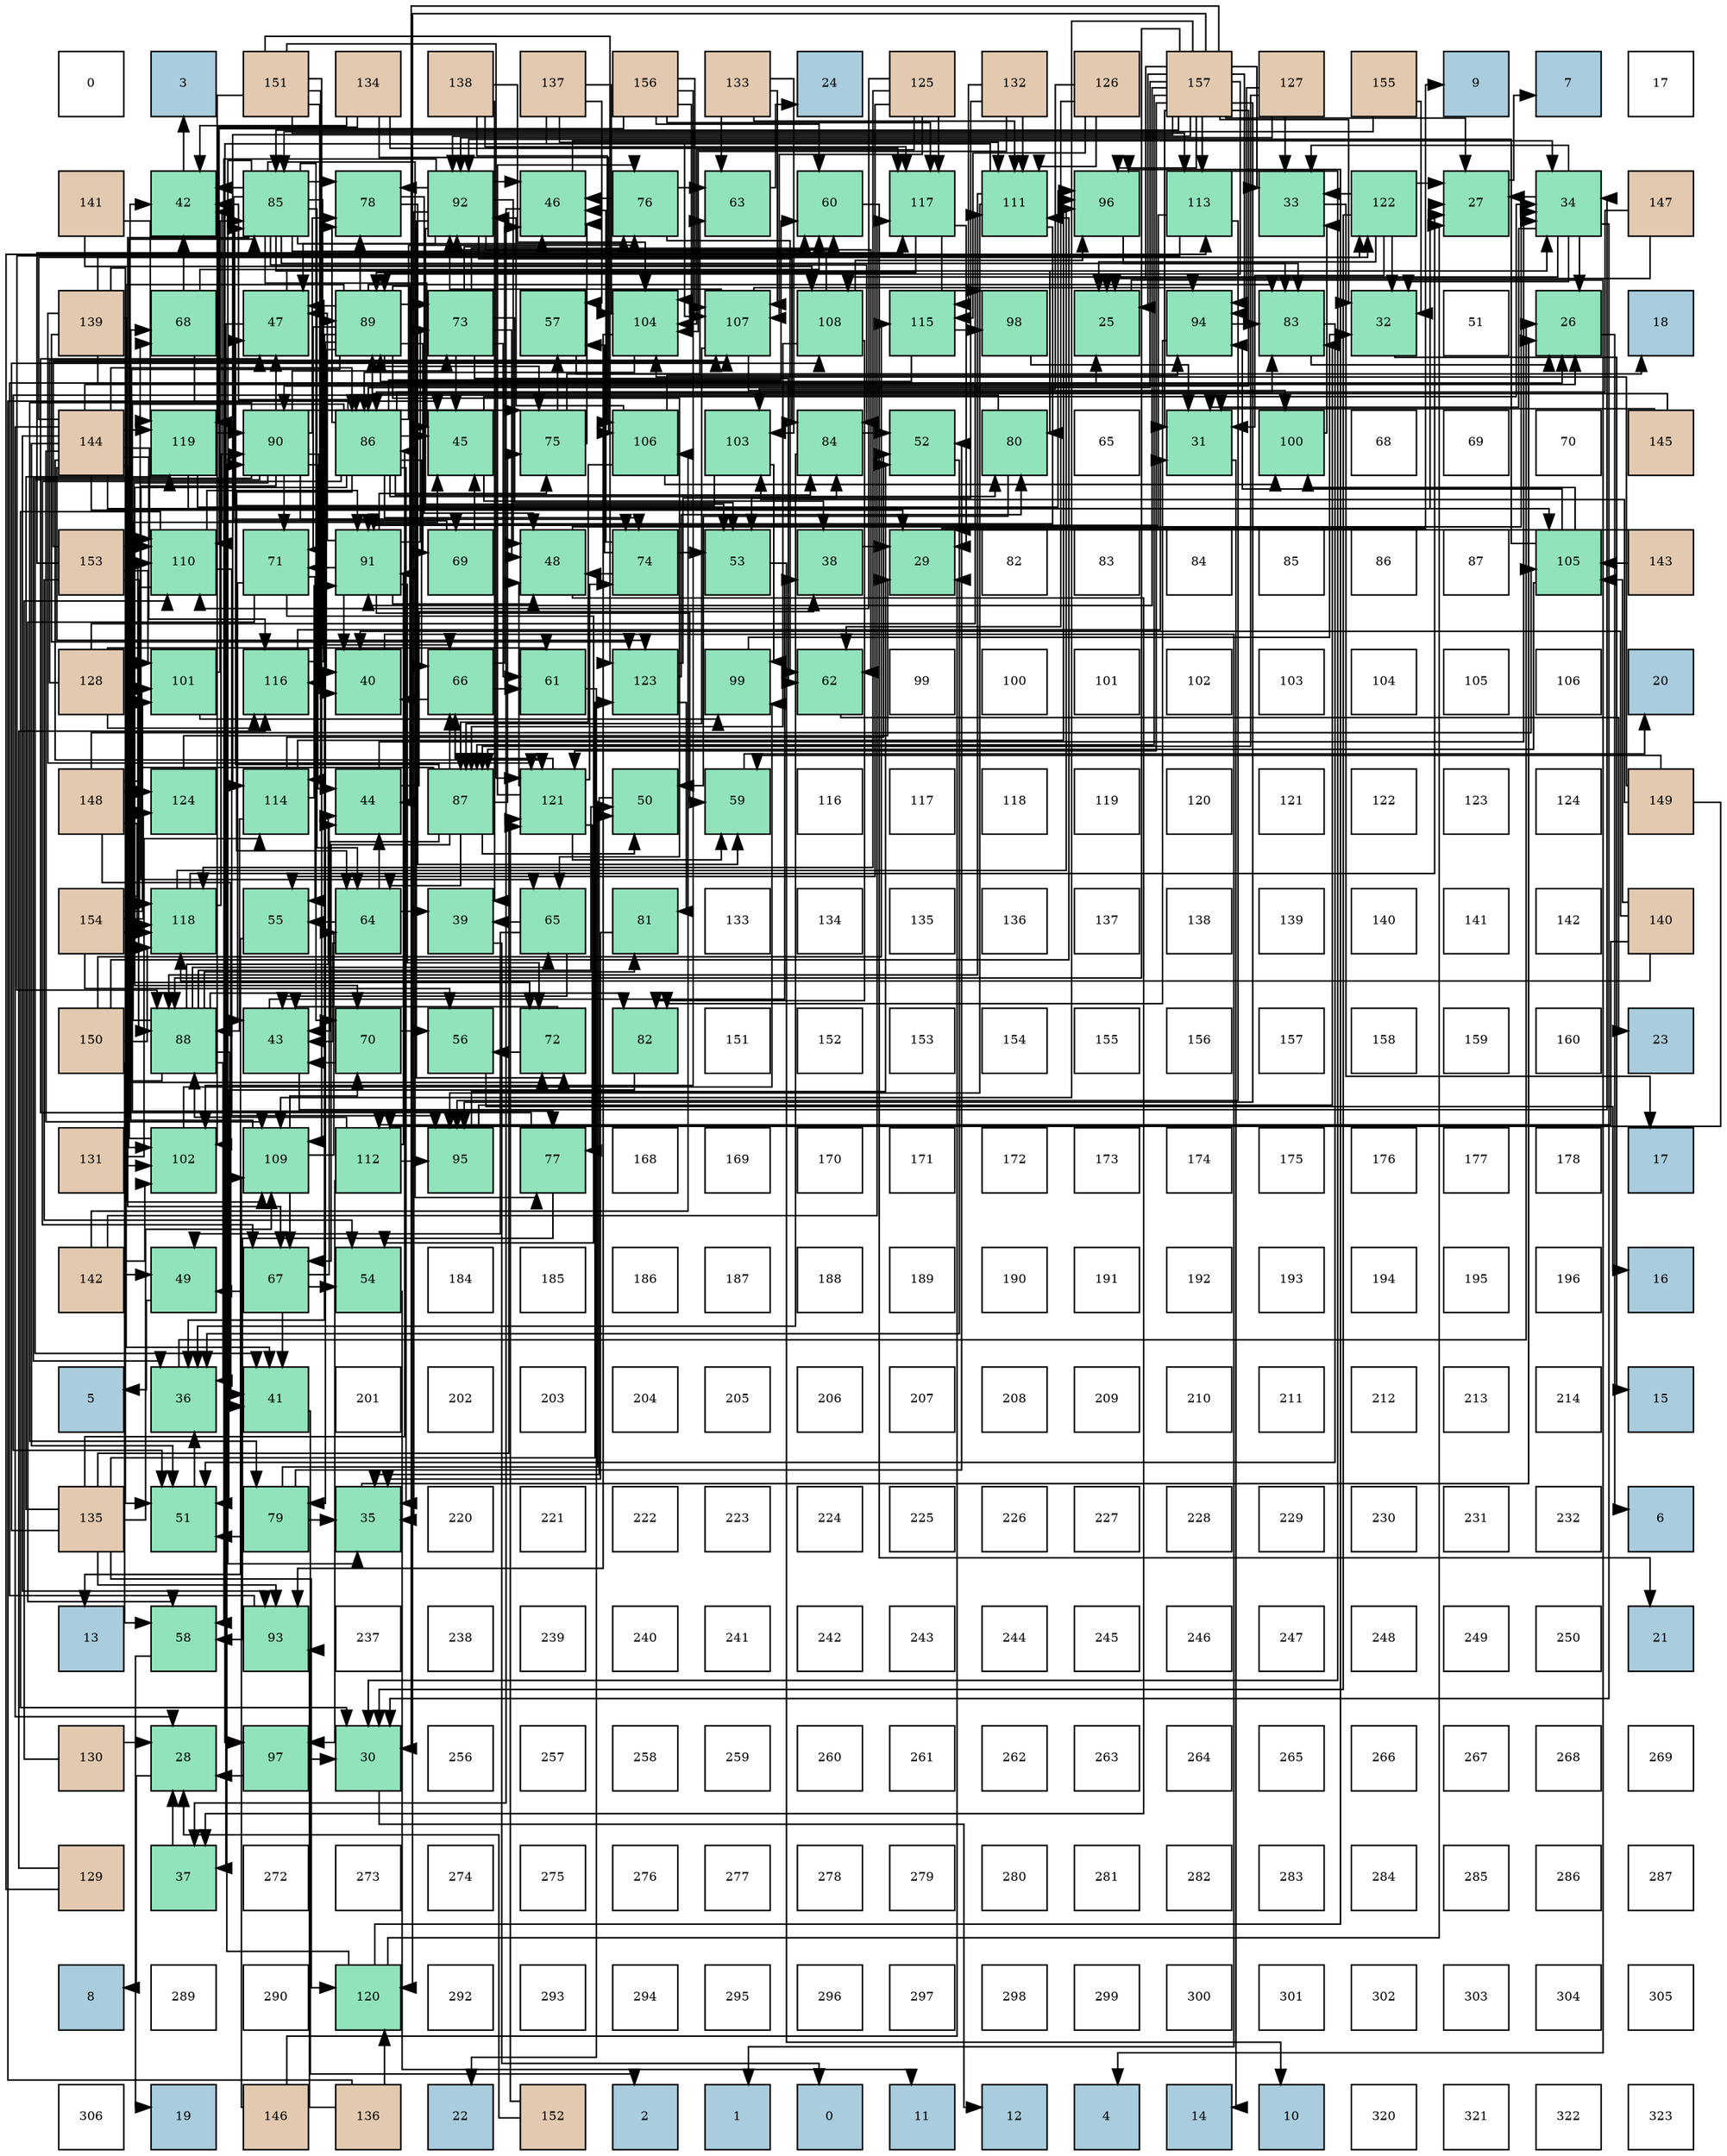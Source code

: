 digraph layout{
 rankdir=TB;
 splines=ortho;
 node [style=filled shape=square fixedsize=true width=0.6];
0[label="0", fontsize=8, fillcolor="#ffffff"];
1[label="3", fontsize=8, fillcolor="#a9ccde"];
2[label="151", fontsize=8, fillcolor="#e3c9af"];
3[label="134", fontsize=8, fillcolor="#e3c9af"];
4[label="138", fontsize=8, fillcolor="#e3c9af"];
5[label="137", fontsize=8, fillcolor="#e3c9af"];
6[label="156", fontsize=8, fillcolor="#e3c9af"];
7[label="133", fontsize=8, fillcolor="#e3c9af"];
8[label="24", fontsize=8, fillcolor="#a9ccde"];
9[label="125", fontsize=8, fillcolor="#e3c9af"];
10[label="132", fontsize=8, fillcolor="#e3c9af"];
11[label="126", fontsize=8, fillcolor="#e3c9af"];
12[label="157", fontsize=8, fillcolor="#e3c9af"];
13[label="127", fontsize=8, fillcolor="#e3c9af"];
14[label="155", fontsize=8, fillcolor="#e3c9af"];
15[label="9", fontsize=8, fillcolor="#a9ccde"];
16[label="7", fontsize=8, fillcolor="#a9ccde"];
17[label="17", fontsize=8, fillcolor="#ffffff"];
18[label="141", fontsize=8, fillcolor="#e3c9af"];
19[label="42", fontsize=8, fillcolor="#91e3bb"];
20[label="85", fontsize=8, fillcolor="#91e3bb"];
21[label="78", fontsize=8, fillcolor="#91e3bb"];
22[label="92", fontsize=8, fillcolor="#91e3bb"];
23[label="46", fontsize=8, fillcolor="#91e3bb"];
24[label="76", fontsize=8, fillcolor="#91e3bb"];
25[label="63", fontsize=8, fillcolor="#91e3bb"];
26[label="60", fontsize=8, fillcolor="#91e3bb"];
27[label="117", fontsize=8, fillcolor="#91e3bb"];
28[label="111", fontsize=8, fillcolor="#91e3bb"];
29[label="96", fontsize=8, fillcolor="#91e3bb"];
30[label="113", fontsize=8, fillcolor="#91e3bb"];
31[label="33", fontsize=8, fillcolor="#91e3bb"];
32[label="122", fontsize=8, fillcolor="#91e3bb"];
33[label="27", fontsize=8, fillcolor="#91e3bb"];
34[label="34", fontsize=8, fillcolor="#91e3bb"];
35[label="147", fontsize=8, fillcolor="#e3c9af"];
36[label="139", fontsize=8, fillcolor="#e3c9af"];
37[label="68", fontsize=8, fillcolor="#91e3bb"];
38[label="47", fontsize=8, fillcolor="#91e3bb"];
39[label="89", fontsize=8, fillcolor="#91e3bb"];
40[label="73", fontsize=8, fillcolor="#91e3bb"];
41[label="57", fontsize=8, fillcolor="#91e3bb"];
42[label="104", fontsize=8, fillcolor="#91e3bb"];
43[label="107", fontsize=8, fillcolor="#91e3bb"];
44[label="108", fontsize=8, fillcolor="#91e3bb"];
45[label="115", fontsize=8, fillcolor="#91e3bb"];
46[label="98", fontsize=8, fillcolor="#91e3bb"];
47[label="25", fontsize=8, fillcolor="#91e3bb"];
48[label="94", fontsize=8, fillcolor="#91e3bb"];
49[label="83", fontsize=8, fillcolor="#91e3bb"];
50[label="32", fontsize=8, fillcolor="#91e3bb"];
51[label="51", fontsize=8, fillcolor="#ffffff"];
52[label="26", fontsize=8, fillcolor="#91e3bb"];
53[label="18", fontsize=8, fillcolor="#a9ccde"];
54[label="144", fontsize=8, fillcolor="#e3c9af"];
55[label="119", fontsize=8, fillcolor="#91e3bb"];
56[label="90", fontsize=8, fillcolor="#91e3bb"];
57[label="86", fontsize=8, fillcolor="#91e3bb"];
58[label="45", fontsize=8, fillcolor="#91e3bb"];
59[label="75", fontsize=8, fillcolor="#91e3bb"];
60[label="106", fontsize=8, fillcolor="#91e3bb"];
61[label="103", fontsize=8, fillcolor="#91e3bb"];
62[label="84", fontsize=8, fillcolor="#91e3bb"];
63[label="52", fontsize=8, fillcolor="#91e3bb"];
64[label="80", fontsize=8, fillcolor="#91e3bb"];
65[label="65", fontsize=8, fillcolor="#ffffff"];
66[label="31", fontsize=8, fillcolor="#91e3bb"];
67[label="100", fontsize=8, fillcolor="#91e3bb"];
68[label="68", fontsize=8, fillcolor="#ffffff"];
69[label="69", fontsize=8, fillcolor="#ffffff"];
70[label="70", fontsize=8, fillcolor="#ffffff"];
71[label="145", fontsize=8, fillcolor="#e3c9af"];
72[label="153", fontsize=8, fillcolor="#e3c9af"];
73[label="110", fontsize=8, fillcolor="#91e3bb"];
74[label="71", fontsize=8, fillcolor="#91e3bb"];
75[label="91", fontsize=8, fillcolor="#91e3bb"];
76[label="69", fontsize=8, fillcolor="#91e3bb"];
77[label="48", fontsize=8, fillcolor="#91e3bb"];
78[label="74", fontsize=8, fillcolor="#91e3bb"];
79[label="53", fontsize=8, fillcolor="#91e3bb"];
80[label="38", fontsize=8, fillcolor="#91e3bb"];
81[label="29", fontsize=8, fillcolor="#91e3bb"];
82[label="82", fontsize=8, fillcolor="#ffffff"];
83[label="83", fontsize=8, fillcolor="#ffffff"];
84[label="84", fontsize=8, fillcolor="#ffffff"];
85[label="85", fontsize=8, fillcolor="#ffffff"];
86[label="86", fontsize=8, fillcolor="#ffffff"];
87[label="87", fontsize=8, fillcolor="#ffffff"];
88[label="105", fontsize=8, fillcolor="#91e3bb"];
89[label="143", fontsize=8, fillcolor="#e3c9af"];
90[label="128", fontsize=8, fillcolor="#e3c9af"];
91[label="101", fontsize=8, fillcolor="#91e3bb"];
92[label="116", fontsize=8, fillcolor="#91e3bb"];
93[label="40", fontsize=8, fillcolor="#91e3bb"];
94[label="66", fontsize=8, fillcolor="#91e3bb"];
95[label="61", fontsize=8, fillcolor="#91e3bb"];
96[label="123", fontsize=8, fillcolor="#91e3bb"];
97[label="99", fontsize=8, fillcolor="#91e3bb"];
98[label="62", fontsize=8, fillcolor="#91e3bb"];
99[label="99", fontsize=8, fillcolor="#ffffff"];
100[label="100", fontsize=8, fillcolor="#ffffff"];
101[label="101", fontsize=8, fillcolor="#ffffff"];
102[label="102", fontsize=8, fillcolor="#ffffff"];
103[label="103", fontsize=8, fillcolor="#ffffff"];
104[label="104", fontsize=8, fillcolor="#ffffff"];
105[label="105", fontsize=8, fillcolor="#ffffff"];
106[label="106", fontsize=8, fillcolor="#ffffff"];
107[label="20", fontsize=8, fillcolor="#a9ccde"];
108[label="148", fontsize=8, fillcolor="#e3c9af"];
109[label="124", fontsize=8, fillcolor="#91e3bb"];
110[label="114", fontsize=8, fillcolor="#91e3bb"];
111[label="44", fontsize=8, fillcolor="#91e3bb"];
112[label="87", fontsize=8, fillcolor="#91e3bb"];
113[label="121", fontsize=8, fillcolor="#91e3bb"];
114[label="50", fontsize=8, fillcolor="#91e3bb"];
115[label="59", fontsize=8, fillcolor="#91e3bb"];
116[label="116", fontsize=8, fillcolor="#ffffff"];
117[label="117", fontsize=8, fillcolor="#ffffff"];
118[label="118", fontsize=8, fillcolor="#ffffff"];
119[label="119", fontsize=8, fillcolor="#ffffff"];
120[label="120", fontsize=8, fillcolor="#ffffff"];
121[label="121", fontsize=8, fillcolor="#ffffff"];
122[label="122", fontsize=8, fillcolor="#ffffff"];
123[label="123", fontsize=8, fillcolor="#ffffff"];
124[label="124", fontsize=8, fillcolor="#ffffff"];
125[label="149", fontsize=8, fillcolor="#e3c9af"];
126[label="154", fontsize=8, fillcolor="#e3c9af"];
127[label="118", fontsize=8, fillcolor="#91e3bb"];
128[label="55", fontsize=8, fillcolor="#91e3bb"];
129[label="64", fontsize=8, fillcolor="#91e3bb"];
130[label="39", fontsize=8, fillcolor="#91e3bb"];
131[label="65", fontsize=8, fillcolor="#91e3bb"];
132[label="81", fontsize=8, fillcolor="#91e3bb"];
133[label="133", fontsize=8, fillcolor="#ffffff"];
134[label="134", fontsize=8, fillcolor="#ffffff"];
135[label="135", fontsize=8, fillcolor="#ffffff"];
136[label="136", fontsize=8, fillcolor="#ffffff"];
137[label="137", fontsize=8, fillcolor="#ffffff"];
138[label="138", fontsize=8, fillcolor="#ffffff"];
139[label="139", fontsize=8, fillcolor="#ffffff"];
140[label="140", fontsize=8, fillcolor="#ffffff"];
141[label="141", fontsize=8, fillcolor="#ffffff"];
142[label="142", fontsize=8, fillcolor="#ffffff"];
143[label="140", fontsize=8, fillcolor="#e3c9af"];
144[label="150", fontsize=8, fillcolor="#e3c9af"];
145[label="88", fontsize=8, fillcolor="#91e3bb"];
146[label="43", fontsize=8, fillcolor="#91e3bb"];
147[label="70", fontsize=8, fillcolor="#91e3bb"];
148[label="56", fontsize=8, fillcolor="#91e3bb"];
149[label="72", fontsize=8, fillcolor="#91e3bb"];
150[label="82", fontsize=8, fillcolor="#91e3bb"];
151[label="151", fontsize=8, fillcolor="#ffffff"];
152[label="152", fontsize=8, fillcolor="#ffffff"];
153[label="153", fontsize=8, fillcolor="#ffffff"];
154[label="154", fontsize=8, fillcolor="#ffffff"];
155[label="155", fontsize=8, fillcolor="#ffffff"];
156[label="156", fontsize=8, fillcolor="#ffffff"];
157[label="157", fontsize=8, fillcolor="#ffffff"];
158[label="158", fontsize=8, fillcolor="#ffffff"];
159[label="159", fontsize=8, fillcolor="#ffffff"];
160[label="160", fontsize=8, fillcolor="#ffffff"];
161[label="23", fontsize=8, fillcolor="#a9ccde"];
162[label="131", fontsize=8, fillcolor="#e3c9af"];
163[label="102", fontsize=8, fillcolor="#91e3bb"];
164[label="109", fontsize=8, fillcolor="#91e3bb"];
165[label="112", fontsize=8, fillcolor="#91e3bb"];
166[label="95", fontsize=8, fillcolor="#91e3bb"];
167[label="77", fontsize=8, fillcolor="#91e3bb"];
168[label="168", fontsize=8, fillcolor="#ffffff"];
169[label="169", fontsize=8, fillcolor="#ffffff"];
170[label="170", fontsize=8, fillcolor="#ffffff"];
171[label="171", fontsize=8, fillcolor="#ffffff"];
172[label="172", fontsize=8, fillcolor="#ffffff"];
173[label="173", fontsize=8, fillcolor="#ffffff"];
174[label="174", fontsize=8, fillcolor="#ffffff"];
175[label="175", fontsize=8, fillcolor="#ffffff"];
176[label="176", fontsize=8, fillcolor="#ffffff"];
177[label="177", fontsize=8, fillcolor="#ffffff"];
178[label="178", fontsize=8, fillcolor="#ffffff"];
179[label="17", fontsize=8, fillcolor="#a9ccde"];
180[label="142", fontsize=8, fillcolor="#e3c9af"];
181[label="49", fontsize=8, fillcolor="#91e3bb"];
182[label="67", fontsize=8, fillcolor="#91e3bb"];
183[label="54", fontsize=8, fillcolor="#91e3bb"];
184[label="184", fontsize=8, fillcolor="#ffffff"];
185[label="185", fontsize=8, fillcolor="#ffffff"];
186[label="186", fontsize=8, fillcolor="#ffffff"];
187[label="187", fontsize=8, fillcolor="#ffffff"];
188[label="188", fontsize=8, fillcolor="#ffffff"];
189[label="189", fontsize=8, fillcolor="#ffffff"];
190[label="190", fontsize=8, fillcolor="#ffffff"];
191[label="191", fontsize=8, fillcolor="#ffffff"];
192[label="192", fontsize=8, fillcolor="#ffffff"];
193[label="193", fontsize=8, fillcolor="#ffffff"];
194[label="194", fontsize=8, fillcolor="#ffffff"];
195[label="195", fontsize=8, fillcolor="#ffffff"];
196[label="196", fontsize=8, fillcolor="#ffffff"];
197[label="16", fontsize=8, fillcolor="#a9ccde"];
198[label="5", fontsize=8, fillcolor="#a9ccde"];
199[label="36", fontsize=8, fillcolor="#91e3bb"];
200[label="41", fontsize=8, fillcolor="#91e3bb"];
201[label="201", fontsize=8, fillcolor="#ffffff"];
202[label="202", fontsize=8, fillcolor="#ffffff"];
203[label="203", fontsize=8, fillcolor="#ffffff"];
204[label="204", fontsize=8, fillcolor="#ffffff"];
205[label="205", fontsize=8, fillcolor="#ffffff"];
206[label="206", fontsize=8, fillcolor="#ffffff"];
207[label="207", fontsize=8, fillcolor="#ffffff"];
208[label="208", fontsize=8, fillcolor="#ffffff"];
209[label="209", fontsize=8, fillcolor="#ffffff"];
210[label="210", fontsize=8, fillcolor="#ffffff"];
211[label="211", fontsize=8, fillcolor="#ffffff"];
212[label="212", fontsize=8, fillcolor="#ffffff"];
213[label="213", fontsize=8, fillcolor="#ffffff"];
214[label="214", fontsize=8, fillcolor="#ffffff"];
215[label="15", fontsize=8, fillcolor="#a9ccde"];
216[label="135", fontsize=8, fillcolor="#e3c9af"];
217[label="51", fontsize=8, fillcolor="#91e3bb"];
218[label="79", fontsize=8, fillcolor="#91e3bb"];
219[label="35", fontsize=8, fillcolor="#91e3bb"];
220[label="220", fontsize=8, fillcolor="#ffffff"];
221[label="221", fontsize=8, fillcolor="#ffffff"];
222[label="222", fontsize=8, fillcolor="#ffffff"];
223[label="223", fontsize=8, fillcolor="#ffffff"];
224[label="224", fontsize=8, fillcolor="#ffffff"];
225[label="225", fontsize=8, fillcolor="#ffffff"];
226[label="226", fontsize=8, fillcolor="#ffffff"];
227[label="227", fontsize=8, fillcolor="#ffffff"];
228[label="228", fontsize=8, fillcolor="#ffffff"];
229[label="229", fontsize=8, fillcolor="#ffffff"];
230[label="230", fontsize=8, fillcolor="#ffffff"];
231[label="231", fontsize=8, fillcolor="#ffffff"];
232[label="232", fontsize=8, fillcolor="#ffffff"];
233[label="6", fontsize=8, fillcolor="#a9ccde"];
234[label="13", fontsize=8, fillcolor="#a9ccde"];
235[label="58", fontsize=8, fillcolor="#91e3bb"];
236[label="93", fontsize=8, fillcolor="#91e3bb"];
237[label="237", fontsize=8, fillcolor="#ffffff"];
238[label="238", fontsize=8, fillcolor="#ffffff"];
239[label="239", fontsize=8, fillcolor="#ffffff"];
240[label="240", fontsize=8, fillcolor="#ffffff"];
241[label="241", fontsize=8, fillcolor="#ffffff"];
242[label="242", fontsize=8, fillcolor="#ffffff"];
243[label="243", fontsize=8, fillcolor="#ffffff"];
244[label="244", fontsize=8, fillcolor="#ffffff"];
245[label="245", fontsize=8, fillcolor="#ffffff"];
246[label="246", fontsize=8, fillcolor="#ffffff"];
247[label="247", fontsize=8, fillcolor="#ffffff"];
248[label="248", fontsize=8, fillcolor="#ffffff"];
249[label="249", fontsize=8, fillcolor="#ffffff"];
250[label="250", fontsize=8, fillcolor="#ffffff"];
251[label="21", fontsize=8, fillcolor="#a9ccde"];
252[label="130", fontsize=8, fillcolor="#e3c9af"];
253[label="28", fontsize=8, fillcolor="#91e3bb"];
254[label="97", fontsize=8, fillcolor="#91e3bb"];
255[label="30", fontsize=8, fillcolor="#91e3bb"];
256[label="256", fontsize=8, fillcolor="#ffffff"];
257[label="257", fontsize=8, fillcolor="#ffffff"];
258[label="258", fontsize=8, fillcolor="#ffffff"];
259[label="259", fontsize=8, fillcolor="#ffffff"];
260[label="260", fontsize=8, fillcolor="#ffffff"];
261[label="261", fontsize=8, fillcolor="#ffffff"];
262[label="262", fontsize=8, fillcolor="#ffffff"];
263[label="263", fontsize=8, fillcolor="#ffffff"];
264[label="264", fontsize=8, fillcolor="#ffffff"];
265[label="265", fontsize=8, fillcolor="#ffffff"];
266[label="266", fontsize=8, fillcolor="#ffffff"];
267[label="267", fontsize=8, fillcolor="#ffffff"];
268[label="268", fontsize=8, fillcolor="#ffffff"];
269[label="269", fontsize=8, fillcolor="#ffffff"];
270[label="129", fontsize=8, fillcolor="#e3c9af"];
271[label="37", fontsize=8, fillcolor="#91e3bb"];
272[label="272", fontsize=8, fillcolor="#ffffff"];
273[label="273", fontsize=8, fillcolor="#ffffff"];
274[label="274", fontsize=8, fillcolor="#ffffff"];
275[label="275", fontsize=8, fillcolor="#ffffff"];
276[label="276", fontsize=8, fillcolor="#ffffff"];
277[label="277", fontsize=8, fillcolor="#ffffff"];
278[label="278", fontsize=8, fillcolor="#ffffff"];
279[label="279", fontsize=8, fillcolor="#ffffff"];
280[label="280", fontsize=8, fillcolor="#ffffff"];
281[label="281", fontsize=8, fillcolor="#ffffff"];
282[label="282", fontsize=8, fillcolor="#ffffff"];
283[label="283", fontsize=8, fillcolor="#ffffff"];
284[label="284", fontsize=8, fillcolor="#ffffff"];
285[label="285", fontsize=8, fillcolor="#ffffff"];
286[label="286", fontsize=8, fillcolor="#ffffff"];
287[label="287", fontsize=8, fillcolor="#ffffff"];
288[label="8", fontsize=8, fillcolor="#a9ccde"];
289[label="289", fontsize=8, fillcolor="#ffffff"];
290[label="290", fontsize=8, fillcolor="#ffffff"];
291[label="120", fontsize=8, fillcolor="#91e3bb"];
292[label="292", fontsize=8, fillcolor="#ffffff"];
293[label="293", fontsize=8, fillcolor="#ffffff"];
294[label="294", fontsize=8, fillcolor="#ffffff"];
295[label="295", fontsize=8, fillcolor="#ffffff"];
296[label="296", fontsize=8, fillcolor="#ffffff"];
297[label="297", fontsize=8, fillcolor="#ffffff"];
298[label="298", fontsize=8, fillcolor="#ffffff"];
299[label="299", fontsize=8, fillcolor="#ffffff"];
300[label="300", fontsize=8, fillcolor="#ffffff"];
301[label="301", fontsize=8, fillcolor="#ffffff"];
302[label="302", fontsize=8, fillcolor="#ffffff"];
303[label="303", fontsize=8, fillcolor="#ffffff"];
304[label="304", fontsize=8, fillcolor="#ffffff"];
305[label="305", fontsize=8, fillcolor="#ffffff"];
306[label="306", fontsize=8, fillcolor="#ffffff"];
307[label="19", fontsize=8, fillcolor="#a9ccde"];
308[label="146", fontsize=8, fillcolor="#e3c9af"];
309[label="136", fontsize=8, fillcolor="#e3c9af"];
310[label="22", fontsize=8, fillcolor="#a9ccde"];
311[label="152", fontsize=8, fillcolor="#e3c9af"];
312[label="2", fontsize=8, fillcolor="#a9ccde"];
313[label="1", fontsize=8, fillcolor="#a9ccde"];
314[label="0", fontsize=8, fillcolor="#a9ccde"];
315[label="11", fontsize=8, fillcolor="#a9ccde"];
316[label="12", fontsize=8, fillcolor="#a9ccde"];
317[label="4", fontsize=8, fillcolor="#a9ccde"];
318[label="14", fontsize=8, fillcolor="#a9ccde"];
319[label="10", fontsize=8, fillcolor="#a9ccde"];
320[label="320", fontsize=8, fillcolor="#ffffff"];
321[label="321", fontsize=8, fillcolor="#ffffff"];
322[label="322", fontsize=8, fillcolor="#ffffff"];
323[label="323", fontsize=8, fillcolor="#ffffff"];
edge [constraint=false, style=vis];47 -> 317;
52 -> 233;
33 -> 16;
253 -> 288;
81 -> 15;
255 -> 316;
66 -> 318;
50 -> 215;
31 -> 179;
34 -> 47;
34 -> 52;
34 -> 33;
34 -> 255;
34 -> 66;
34 -> 50;
34 -> 31;
219 -> 52;
199 -> 52;
271 -> 253;
80 -> 81;
130 -> 314;
93 -> 313;
200 -> 312;
19 -> 1;
146 -> 34;
146 -> 80;
111 -> 34;
111 -> 80;
58 -> 34;
58 -> 80;
23 -> 34;
23 -> 271;
38 -> 34;
38 -> 271;
77 -> 34;
77 -> 271;
181 -> 198;
114 -> 219;
217 -> 199;
63 -> 199;
79 -> 319;
183 -> 315;
128 -> 234;
148 -> 197;
41 -> 53;
235 -> 307;
115 -> 107;
26 -> 251;
95 -> 310;
98 -> 161;
25 -> 8;
129 -> 130;
129 -> 146;
129 -> 111;
129 -> 128;
131 -> 130;
131 -> 146;
131 -> 181;
94 -> 93;
94 -> 23;
94 -> 95;
182 -> 200;
182 -> 111;
182 -> 181;
182 -> 183;
37 -> 19;
37 -> 58;
37 -> 26;
76 -> 19;
76 -> 58;
147 -> 146;
147 -> 148;
74 -> 146;
74 -> 183;
74 -> 128;
74 -> 235;
149 -> 146;
149 -> 148;
40 -> 58;
40 -> 23;
40 -> 77;
40 -> 79;
40 -> 26;
40 -> 95;
40 -> 98;
78 -> 23;
78 -> 77;
78 -> 79;
78 -> 41;
59 -> 23;
59 -> 41;
59 -> 25;
24 -> 23;
24 -> 98;
24 -> 25;
167 -> 38;
167 -> 235;
21 -> 77;
21 -> 115;
218 -> 219;
218 -> 114;
218 -> 217;
218 -> 63;
64 -> 114;
64 -> 217;
132 -> 219;
150 -> 217;
49 -> 52;
49 -> 217;
62 -> 199;
62 -> 63;
20 -> 219;
20 -> 19;
20 -> 58;
20 -> 26;
20 -> 129;
20 -> 94;
20 -> 182;
20 -> 147;
20 -> 78;
20 -> 24;
20 -> 167;
20 -> 21;
20 -> 64;
20 -> 49;
20 -> 62;
57 -> 219;
57 -> 19;
57 -> 58;
57 -> 26;
57 -> 129;
57 -> 94;
57 -> 182;
57 -> 147;
57 -> 78;
57 -> 24;
57 -> 167;
57 -> 21;
57 -> 64;
57 -> 49;
57 -> 62;
112 -> 146;
112 -> 38;
112 -> 114;
112 -> 129;
112 -> 94;
112 -> 182;
112 -> 37;
112 -> 59;
145 -> 199;
145 -> 200;
145 -> 19;
145 -> 111;
145 -> 58;
145 -> 114;
145 -> 131;
145 -> 132;
145 -> 150;
39 -> 199;
39 -> 93;
39 -> 200;
39 -> 111;
39 -> 38;
39 -> 131;
39 -> 76;
39 -> 74;
39 -> 149;
39 -> 40;
39 -> 59;
39 -> 21;
39 -> 218;
39 -> 49;
56 -> 199;
56 -> 93;
56 -> 200;
56 -> 111;
56 -> 38;
56 -> 131;
56 -> 76;
56 -> 74;
56 -> 149;
56 -> 40;
56 -> 59;
56 -> 21;
56 -> 218;
75 -> 93;
75 -> 38;
75 -> 77;
75 -> 115;
75 -> 74;
75 -> 149;
75 -> 40;
75 -> 59;
22 -> 219;
22 -> 23;
22 -> 38;
22 -> 77;
22 -> 79;
22 -> 235;
22 -> 98;
22 -> 149;
22 -> 21;
22 -> 62;
236 -> 47;
48 -> 150;
48 -> 49;
166 -> 63;
166 -> 49;
29 -> 49;
254 -> 253;
254 -> 255;
46 -> 66;
97 -> 50;
67 -> 31;
91 -> 20;
91 -> 97;
163 -> 20;
163 -> 97;
61 -> 20;
61 -> 97;
42 -> 57;
42 -> 236;
88 -> 112;
88 -> 22;
88 -> 48;
88 -> 67;
60 -> 112;
60 -> 22;
60 -> 48;
60 -> 67;
43 -> 112;
43 -> 22;
43 -> 48;
43 -> 67;
44 -> 150;
44 -> 112;
44 -> 22;
44 -> 29;
164 -> 129;
164 -> 182;
164 -> 37;
164 -> 147;
73 -> 255;
73 -> 145;
73 -> 75;
73 -> 166;
28 -> 145;
28 -> 75;
28 -> 166;
28 -> 254;
165 -> 145;
165 -> 75;
165 -> 166;
165 -> 254;
30 -> 255;
30 -> 145;
30 -> 75;
30 -> 166;
110 -> 63;
110 -> 145;
110 -> 75;
110 -> 29;
45 -> 39;
45 -> 46;
92 -> 66;
92 -> 39;
27 -> 81;
27 -> 39;
27 -> 46;
127 -> 33;
127 -> 56;
127 -> 29;
55 -> 33;
55 -> 56;
55 -> 29;
291 -> 33;
291 -> 56;
291 -> 29;
113 -> 77;
113 -> 115;
113 -> 94;
113 -> 78;
113 -> 24;
113 -> 167;
32 -> 47;
32 -> 33;
32 -> 255;
32 -> 66;
32 -> 50;
32 -> 31;
96 -> 64;
96 -> 132;
96 -> 62;
109 -> 81;
9 -> 128;
9 -> 42;
9 -> 43;
9 -> 73;
9 -> 27;
9 -> 127;
11 -> 98;
11 -> 61;
11 -> 28;
11 -> 45;
13 -> 31;
13 -> 112;
13 -> 22;
13 -> 48;
90 -> 95;
90 -> 43;
90 -> 28;
90 -> 92;
270 -> 30;
270 -> 92;
252 -> 253;
252 -> 73;
162 -> 163;
162 -> 110;
10 -> 79;
10 -> 42;
10 -> 28;
10 -> 45;
7 -> 25;
7 -> 61;
7 -> 43;
7 -> 28;
3 -> 19;
3 -> 60;
3 -> 27;
3 -> 55;
216 -> 57;
216 -> 236;
216 -> 44;
216 -> 164;
216 -> 55;
216 -> 291;
216 -> 113;
216 -> 96;
309 -> 57;
309 -> 236;
309 -> 291;
5 -> 41;
5 -> 42;
5 -> 43;
5 -> 28;
4 -> 130;
4 -> 42;
4 -> 60;
4 -> 27;
36 -> 52;
36 -> 217;
36 -> 164;
36 -> 113;
36 -> 32;
36 -> 96;
143 -> 93;
143 -> 88;
143 -> 165;
143 -> 127;
18 -> 44;
18 -> 55;
180 -> 181;
180 -> 163;
180 -> 60;
180 -> 27;
89 -> 81;
89 -> 88;
54 -> 52;
54 -> 253;
54 -> 81;
54 -> 217;
54 -> 57;
54 -> 236;
54 -> 163;
54 -> 88;
54 -> 164;
54 -> 73;
54 -> 92;
54 -> 55;
54 -> 113;
54 -> 32;
54 -> 96;
71 -> 66;
71 -> 39;
308 -> 81;
308 -> 164;
35 -> 47;
35 -> 57;
108 -> 200;
108 -> 91;
108 -> 88;
108 -> 127;
108 -> 109;
125 -> 115;
125 -> 61;
125 -> 42;
125 -> 165;
144 -> 235;
144 -> 28;
144 -> 45;
144 -> 127;
2 -> 163;
2 -> 164;
2 -> 30;
2 -> 110;
2 -> 92;
2 -> 113;
2 -> 96;
311 -> 253;
311 -> 113;
72 -> 183;
72 -> 91;
72 -> 43;
72 -> 73;
72 -> 27;
72 -> 127;
126 -> 148;
126 -> 91;
126 -> 73;
126 -> 127;
126 -> 109;
14 -> 50;
14 -> 20;
6 -> 26;
6 -> 163;
6 -> 42;
6 -> 43;
6 -> 73;
6 -> 27;
12 -> 47;
12 -> 33;
12 -> 255;
12 -> 66;
12 -> 50;
12 -> 31;
12 -> 20;
12 -> 57;
12 -> 112;
12 -> 145;
12 -> 39;
12 -> 56;
12 -> 75;
12 -> 22;
12 -> 48;
12 -> 166;
12 -> 29;
12 -> 44;
12 -> 164;
12 -> 30;
12 -> 110;
12 -> 291;
12 -> 113;
edge [constraint=true, style=invis];
0 -> 18 -> 36 -> 54 -> 72 -> 90 -> 108 -> 126 -> 144 -> 162 -> 180 -> 198 -> 216 -> 234 -> 252 -> 270 -> 288 -> 306;
1 -> 19 -> 37 -> 55 -> 73 -> 91 -> 109 -> 127 -> 145 -> 163 -> 181 -> 199 -> 217 -> 235 -> 253 -> 271 -> 289 -> 307;
2 -> 20 -> 38 -> 56 -> 74 -> 92 -> 110 -> 128 -> 146 -> 164 -> 182 -> 200 -> 218 -> 236 -> 254 -> 272 -> 290 -> 308;
3 -> 21 -> 39 -> 57 -> 75 -> 93 -> 111 -> 129 -> 147 -> 165 -> 183 -> 201 -> 219 -> 237 -> 255 -> 273 -> 291 -> 309;
4 -> 22 -> 40 -> 58 -> 76 -> 94 -> 112 -> 130 -> 148 -> 166 -> 184 -> 202 -> 220 -> 238 -> 256 -> 274 -> 292 -> 310;
5 -> 23 -> 41 -> 59 -> 77 -> 95 -> 113 -> 131 -> 149 -> 167 -> 185 -> 203 -> 221 -> 239 -> 257 -> 275 -> 293 -> 311;
6 -> 24 -> 42 -> 60 -> 78 -> 96 -> 114 -> 132 -> 150 -> 168 -> 186 -> 204 -> 222 -> 240 -> 258 -> 276 -> 294 -> 312;
7 -> 25 -> 43 -> 61 -> 79 -> 97 -> 115 -> 133 -> 151 -> 169 -> 187 -> 205 -> 223 -> 241 -> 259 -> 277 -> 295 -> 313;
8 -> 26 -> 44 -> 62 -> 80 -> 98 -> 116 -> 134 -> 152 -> 170 -> 188 -> 206 -> 224 -> 242 -> 260 -> 278 -> 296 -> 314;
9 -> 27 -> 45 -> 63 -> 81 -> 99 -> 117 -> 135 -> 153 -> 171 -> 189 -> 207 -> 225 -> 243 -> 261 -> 279 -> 297 -> 315;
10 -> 28 -> 46 -> 64 -> 82 -> 100 -> 118 -> 136 -> 154 -> 172 -> 190 -> 208 -> 226 -> 244 -> 262 -> 280 -> 298 -> 316;
11 -> 29 -> 47 -> 65 -> 83 -> 101 -> 119 -> 137 -> 155 -> 173 -> 191 -> 209 -> 227 -> 245 -> 263 -> 281 -> 299 -> 317;
12 -> 30 -> 48 -> 66 -> 84 -> 102 -> 120 -> 138 -> 156 -> 174 -> 192 -> 210 -> 228 -> 246 -> 264 -> 282 -> 300 -> 318;
13 -> 31 -> 49 -> 67 -> 85 -> 103 -> 121 -> 139 -> 157 -> 175 -> 193 -> 211 -> 229 -> 247 -> 265 -> 283 -> 301 -> 319;
14 -> 32 -> 50 -> 68 -> 86 -> 104 -> 122 -> 140 -> 158 -> 176 -> 194 -> 212 -> 230 -> 248 -> 266 -> 284 -> 302 -> 320;
15 -> 33 -> 51 -> 69 -> 87 -> 105 -> 123 -> 141 -> 159 -> 177 -> 195 -> 213 -> 231 -> 249 -> 267 -> 285 -> 303 -> 321;
16 -> 34 -> 52 -> 70 -> 88 -> 106 -> 124 -> 142 -> 160 -> 178 -> 196 -> 214 -> 232 -> 250 -> 268 -> 286 -> 304 -> 322;
17 -> 35 -> 53 -> 71 -> 89 -> 107 -> 125 -> 143 -> 161 -> 179 -> 197 -> 215 -> 233 -> 251 -> 269 -> 287 -> 305 -> 323;
rank = same {0 -> 1 -> 2 -> 3 -> 4 -> 5 -> 6 -> 7 -> 8 -> 9 -> 10 -> 11 -> 12 -> 13 -> 14 -> 15 -> 16 -> 17};
rank = same {18 -> 19 -> 20 -> 21 -> 22 -> 23 -> 24 -> 25 -> 26 -> 27 -> 28 -> 29 -> 30 -> 31 -> 32 -> 33 -> 34 -> 35};
rank = same {36 -> 37 -> 38 -> 39 -> 40 -> 41 -> 42 -> 43 -> 44 -> 45 -> 46 -> 47 -> 48 -> 49 -> 50 -> 51 -> 52 -> 53};
rank = same {54 -> 55 -> 56 -> 57 -> 58 -> 59 -> 60 -> 61 -> 62 -> 63 -> 64 -> 65 -> 66 -> 67 -> 68 -> 69 -> 70 -> 71};
rank = same {72 -> 73 -> 74 -> 75 -> 76 -> 77 -> 78 -> 79 -> 80 -> 81 -> 82 -> 83 -> 84 -> 85 -> 86 -> 87 -> 88 -> 89};
rank = same {90 -> 91 -> 92 -> 93 -> 94 -> 95 -> 96 -> 97 -> 98 -> 99 -> 100 -> 101 -> 102 -> 103 -> 104 -> 105 -> 106 -> 107};
rank = same {108 -> 109 -> 110 -> 111 -> 112 -> 113 -> 114 -> 115 -> 116 -> 117 -> 118 -> 119 -> 120 -> 121 -> 122 -> 123 -> 124 -> 125};
rank = same {126 -> 127 -> 128 -> 129 -> 130 -> 131 -> 132 -> 133 -> 134 -> 135 -> 136 -> 137 -> 138 -> 139 -> 140 -> 141 -> 142 -> 143};
rank = same {144 -> 145 -> 146 -> 147 -> 148 -> 149 -> 150 -> 151 -> 152 -> 153 -> 154 -> 155 -> 156 -> 157 -> 158 -> 159 -> 160 -> 161};
rank = same {162 -> 163 -> 164 -> 165 -> 166 -> 167 -> 168 -> 169 -> 170 -> 171 -> 172 -> 173 -> 174 -> 175 -> 176 -> 177 -> 178 -> 179};
rank = same {180 -> 181 -> 182 -> 183 -> 184 -> 185 -> 186 -> 187 -> 188 -> 189 -> 190 -> 191 -> 192 -> 193 -> 194 -> 195 -> 196 -> 197};
rank = same {198 -> 199 -> 200 -> 201 -> 202 -> 203 -> 204 -> 205 -> 206 -> 207 -> 208 -> 209 -> 210 -> 211 -> 212 -> 213 -> 214 -> 215};
rank = same {216 -> 217 -> 218 -> 219 -> 220 -> 221 -> 222 -> 223 -> 224 -> 225 -> 226 -> 227 -> 228 -> 229 -> 230 -> 231 -> 232 -> 233};
rank = same {234 -> 235 -> 236 -> 237 -> 238 -> 239 -> 240 -> 241 -> 242 -> 243 -> 244 -> 245 -> 246 -> 247 -> 248 -> 249 -> 250 -> 251};
rank = same {252 -> 253 -> 254 -> 255 -> 256 -> 257 -> 258 -> 259 -> 260 -> 261 -> 262 -> 263 -> 264 -> 265 -> 266 -> 267 -> 268 -> 269};
rank = same {270 -> 271 -> 272 -> 273 -> 274 -> 275 -> 276 -> 277 -> 278 -> 279 -> 280 -> 281 -> 282 -> 283 -> 284 -> 285 -> 286 -> 287};
rank = same {288 -> 289 -> 290 -> 291 -> 292 -> 293 -> 294 -> 295 -> 296 -> 297 -> 298 -> 299 -> 300 -> 301 -> 302 -> 303 -> 304 -> 305};
rank = same {306 -> 307 -> 308 -> 309 -> 310 -> 311 -> 312 -> 313 -> 314 -> 315 -> 316 -> 317 -> 318 -> 319 -> 320 -> 321 -> 322 -> 323};
}